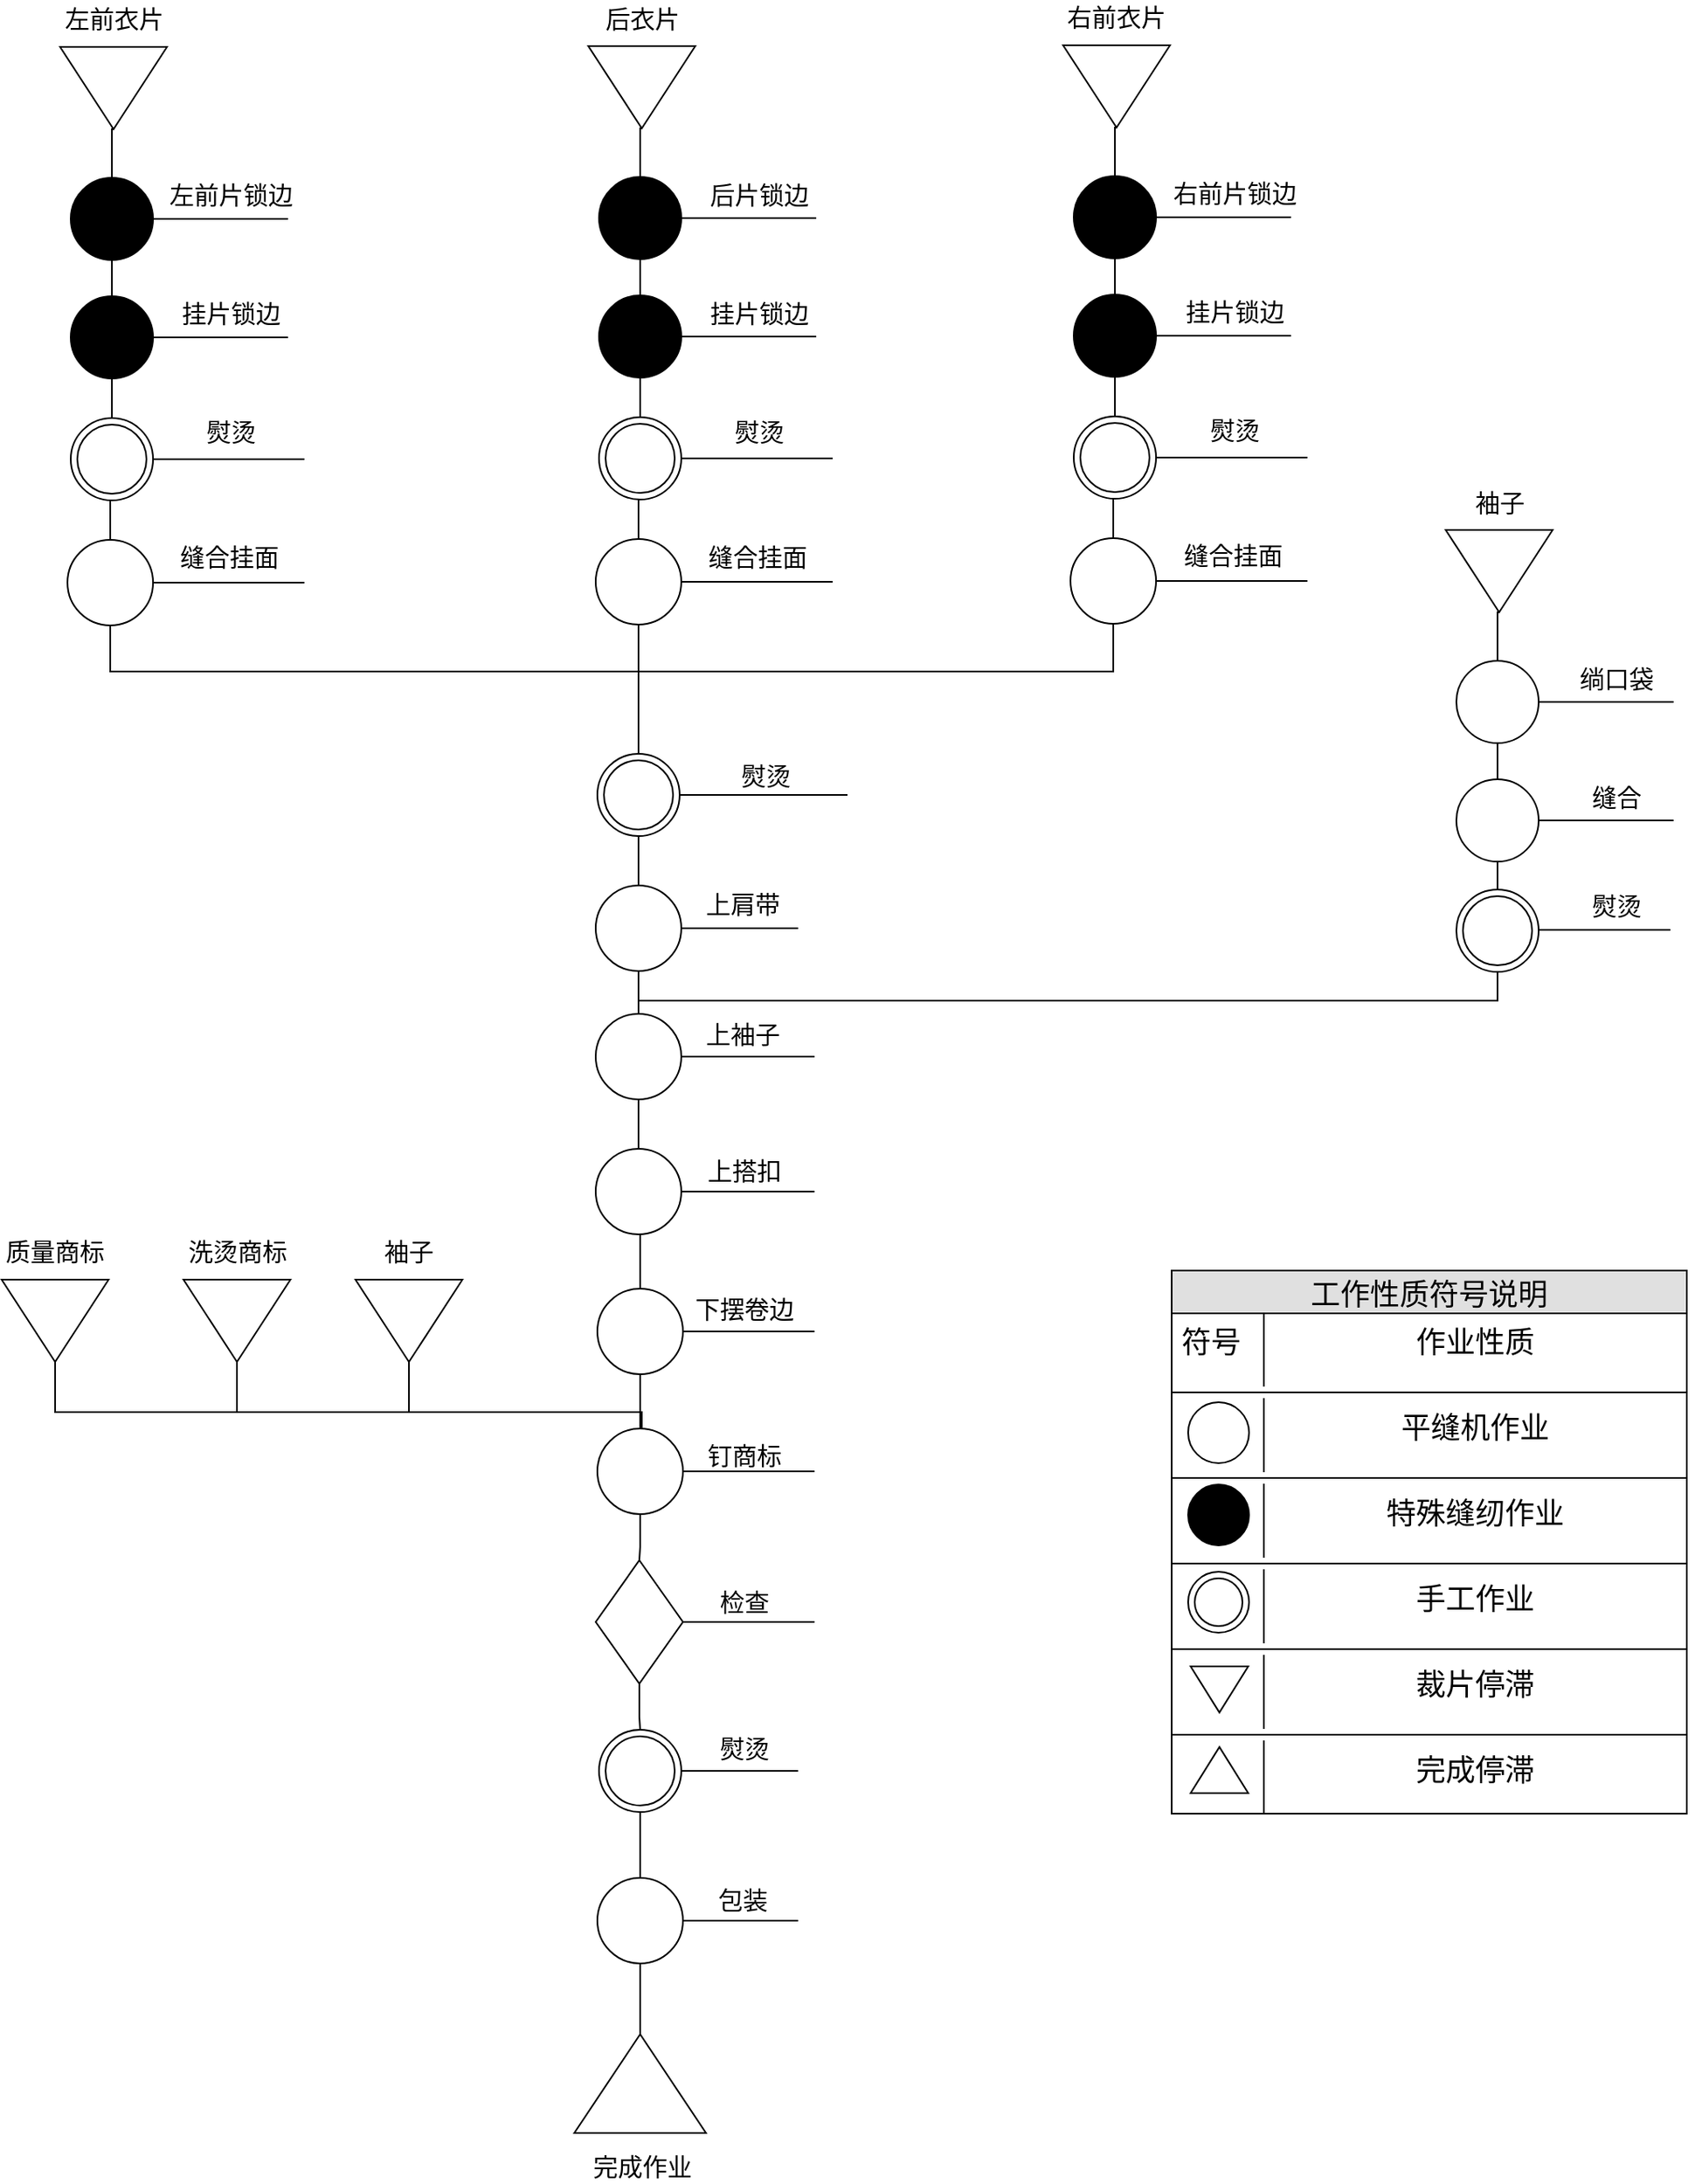 <mxfile version="10.6.7" type="github"><diagram id="kPZIARoEdfquDob2c0Zt" name="Page-1"><mxGraphModel dx="1654" dy="890" grid="1" gridSize="10" guides="1" tooltips="1" connect="1" arrows="1" fold="1" page="1" pageScale="1" pageWidth="1169" pageHeight="827" math="0" shadow="0"><root><mxCell id="0"/><mxCell id="1" parent="0"/><mxCell id="jQZZ4jsOGCv43sIaz68T-7" style="edgeStyle=orthogonalEdgeStyle;rounded=0;orthogonalLoop=1;jettySize=auto;html=1;exitX=1;exitY=0.5;exitDx=0;exitDy=0;entryX=0.5;entryY=0;entryDx=0;entryDy=0;endArrow=none;endFill=0;" parent="1" source="jQZZ4jsOGCv43sIaz68T-1" target="jQZZ4jsOGCv43sIaz68T-2" edge="1"><mxGeometry relative="1" as="geometry"/></mxCell><mxCell id="jQZZ4jsOGCv43sIaz68T-1" value="" style="triangle;whiteSpace=wrap;html=1;rotation=90;" parent="1" vertex="1"><mxGeometry x="119" y="63" width="50" height="65" as="geometry"/></mxCell><mxCell id="jQZZ4jsOGCv43sIaz68T-8" style="edgeStyle=orthogonalEdgeStyle;rounded=0;orthogonalLoop=1;jettySize=auto;html=1;entryX=0.5;entryY=0;entryDx=0;entryDy=0;endArrow=none;endFill=0;" parent="1" source="jQZZ4jsOGCv43sIaz68T-2" target="jQZZ4jsOGCv43sIaz68T-4" edge="1"><mxGeometry relative="1" as="geometry"/></mxCell><mxCell id="jQZZ4jsOGCv43sIaz68T-14" style="edgeStyle=orthogonalEdgeStyle;rounded=0;orthogonalLoop=1;jettySize=auto;html=1;endArrow=none;endFill=0;" parent="1" source="jQZZ4jsOGCv43sIaz68T-2" edge="1"><mxGeometry relative="1" as="geometry"><mxPoint x="250" y="175" as="targetPoint"/></mxGeometry></mxCell><mxCell id="jQZZ4jsOGCv43sIaz68T-2" value="" style="ellipse;whiteSpace=wrap;html=1;aspect=fixed;fillColor=#000000;" parent="1" vertex="1"><mxGeometry x="118" y="150" width="50" height="50" as="geometry"/></mxCell><mxCell id="jQZZ4jsOGCv43sIaz68T-9" style="edgeStyle=orthogonalEdgeStyle;rounded=0;orthogonalLoop=1;jettySize=auto;html=1;entryX=0.5;entryY=0;entryDx=0;entryDy=0;endArrow=none;endFill=0;" parent="1" source="jQZZ4jsOGCv43sIaz68T-4" target="jQZZ4jsOGCv43sIaz68T-5" edge="1"><mxGeometry relative="1" as="geometry"/></mxCell><mxCell id="jQZZ4jsOGCv43sIaz68T-19" style="edgeStyle=orthogonalEdgeStyle;rounded=0;orthogonalLoop=1;jettySize=auto;html=1;endArrow=none;endFill=0;" parent="1" source="jQZZ4jsOGCv43sIaz68T-4" edge="1"><mxGeometry relative="1" as="geometry"><mxPoint x="250" y="247" as="targetPoint"/></mxGeometry></mxCell><mxCell id="jQZZ4jsOGCv43sIaz68T-4" value="" style="ellipse;whiteSpace=wrap;html=1;aspect=fixed;fillColor=#000000;" parent="1" vertex="1"><mxGeometry x="118" y="222" width="50" height="50" as="geometry"/></mxCell><mxCell id="jQZZ4jsOGCv43sIaz68T-10" style="edgeStyle=orthogonalEdgeStyle;rounded=0;orthogonalLoop=1;jettySize=auto;html=1;exitX=0.5;exitY=1;exitDx=0;exitDy=0;entryX=0.5;entryY=0;entryDx=0;entryDy=0;endArrow=none;endFill=0;" parent="1" source="jQZZ4jsOGCv43sIaz68T-5" target="jQZZ4jsOGCv43sIaz68T-6" edge="1"><mxGeometry relative="1" as="geometry"/></mxCell><mxCell id="jQZZ4jsOGCv43sIaz68T-21" style="edgeStyle=orthogonalEdgeStyle;rounded=0;orthogonalLoop=1;jettySize=auto;html=1;endArrow=none;endFill=0;" parent="1" source="jQZZ4jsOGCv43sIaz68T-5" edge="1"><mxGeometry relative="1" as="geometry"><mxPoint x="260" y="321" as="targetPoint"/></mxGeometry></mxCell><mxCell id="jQZZ4jsOGCv43sIaz68T-5" value="" style="ellipse;shape=doubleEllipse;whiteSpace=wrap;html=1;aspect=fixed;fillColor=#FFFFFF;" parent="1" vertex="1"><mxGeometry x="118" y="296" width="50" height="50" as="geometry"/></mxCell><mxCell id="jQZZ4jsOGCv43sIaz68T-23" style="edgeStyle=orthogonalEdgeStyle;rounded=0;orthogonalLoop=1;jettySize=auto;html=1;endArrow=none;endFill=0;" parent="1" source="jQZZ4jsOGCv43sIaz68T-6" edge="1"><mxGeometry relative="1" as="geometry"><mxPoint x="260" y="396" as="targetPoint"/></mxGeometry></mxCell><mxCell id="FCnLoQ_ky0ZOlBeVTtiM-1" style="edgeStyle=orthogonalEdgeStyle;rounded=0;orthogonalLoop=1;jettySize=auto;html=1;entryX=0.5;entryY=0;entryDx=0;entryDy=0;endArrow=none;endFill=0;" edge="1" parent="1" source="jQZZ4jsOGCv43sIaz68T-6" target="jQZZ4jsOGCv43sIaz68T-80"><mxGeometry relative="1" as="geometry"><Array as="points"><mxPoint x="142" y="450"/><mxPoint x="463" y="450"/></Array></mxGeometry></mxCell><mxCell id="jQZZ4jsOGCv43sIaz68T-6" value="" style="ellipse;whiteSpace=wrap;html=1;aspect=fixed;fillColor=#FFFFFF;" parent="1" vertex="1"><mxGeometry x="116" y="370" width="52" height="52" as="geometry"/></mxCell><mxCell id="jQZZ4jsOGCv43sIaz68T-12" value="&lt;font style=&quot;font-size: 15px&quot;&gt;左前衣片&lt;/font&gt;" style="text;html=1;strokeColor=none;fillColor=none;align=center;verticalAlign=middle;whiteSpace=wrap;rounded=0;" parent="1" vertex="1"><mxGeometry x="110.5" y="43" width="67" height="20" as="geometry"/></mxCell><mxCell id="jQZZ4jsOGCv43sIaz68T-13" value="&lt;font style=&quot;font-size: 15px&quot;&gt;左前片锁边&lt;/font&gt;" style="text;html=1;strokeColor=none;fillColor=none;align=center;verticalAlign=middle;whiteSpace=wrap;rounded=0;fontStyle=0;horizontal=1;" parent="1" vertex="1"><mxGeometry x="169" y="150" width="93" height="20" as="geometry"/></mxCell><mxCell id="jQZZ4jsOGCv43sIaz68T-20" value="&lt;font style=&quot;font-size: 15px&quot;&gt;挂片锁边&lt;/font&gt;" style="text;html=1;strokeColor=none;fillColor=none;align=center;verticalAlign=middle;whiteSpace=wrap;rounded=0;fontStyle=0;horizontal=1;" parent="1" vertex="1"><mxGeometry x="169" y="222" width="93" height="20" as="geometry"/></mxCell><mxCell id="jQZZ4jsOGCv43sIaz68T-22" value="&lt;font style=&quot;font-size: 15px&quot;&gt;熨烫&lt;/font&gt;" style="text;html=1;strokeColor=none;fillColor=none;align=center;verticalAlign=middle;whiteSpace=wrap;rounded=0;fontStyle=0;horizontal=1;" parent="1" vertex="1"><mxGeometry x="169" y="294" width="93" height="20" as="geometry"/></mxCell><mxCell id="jQZZ4jsOGCv43sIaz68T-24" value="&lt;font style=&quot;font-size: 15px&quot;&gt;缝合挂面&lt;/font&gt;" style="text;html=1;strokeColor=none;fillColor=none;align=center;verticalAlign=middle;whiteSpace=wrap;rounded=0;fontStyle=0;horizontal=1;" parent="1" vertex="1"><mxGeometry x="168" y="370" width="93" height="20" as="geometry"/></mxCell><mxCell id="jQZZ4jsOGCv43sIaz68T-25" style="edgeStyle=orthogonalEdgeStyle;rounded=0;orthogonalLoop=1;jettySize=auto;html=1;exitX=1;exitY=0.5;exitDx=0;exitDy=0;entryX=0.5;entryY=0;entryDx=0;entryDy=0;endArrow=none;endFill=0;" parent="1" source="jQZZ4jsOGCv43sIaz68T-26" target="jQZZ4jsOGCv43sIaz68T-29" edge="1"><mxGeometry relative="1" as="geometry"/></mxCell><mxCell id="jQZZ4jsOGCv43sIaz68T-26" value="" style="triangle;whiteSpace=wrap;html=1;rotation=90;" parent="1" vertex="1"><mxGeometry x="440" y="62.5" width="50" height="65" as="geometry"/></mxCell><mxCell id="jQZZ4jsOGCv43sIaz68T-27" style="edgeStyle=orthogonalEdgeStyle;rounded=0;orthogonalLoop=1;jettySize=auto;html=1;entryX=0.5;entryY=0;entryDx=0;entryDy=0;endArrow=none;endFill=0;" parent="1" source="jQZZ4jsOGCv43sIaz68T-29" target="jQZZ4jsOGCv43sIaz68T-32" edge="1"><mxGeometry relative="1" as="geometry"/></mxCell><mxCell id="jQZZ4jsOGCv43sIaz68T-28" style="edgeStyle=orthogonalEdgeStyle;rounded=0;orthogonalLoop=1;jettySize=auto;html=1;endArrow=none;endFill=0;" parent="1" source="jQZZ4jsOGCv43sIaz68T-29" edge="1"><mxGeometry relative="1" as="geometry"><mxPoint x="571" y="174.5" as="targetPoint"/></mxGeometry></mxCell><mxCell id="jQZZ4jsOGCv43sIaz68T-29" value="" style="ellipse;whiteSpace=wrap;html=1;aspect=fixed;fillColor=#000000;" parent="1" vertex="1"><mxGeometry x="439" y="149.5" width="50" height="50" as="geometry"/></mxCell><mxCell id="jQZZ4jsOGCv43sIaz68T-30" style="edgeStyle=orthogonalEdgeStyle;rounded=0;orthogonalLoop=1;jettySize=auto;html=1;entryX=0.5;entryY=0;entryDx=0;entryDy=0;endArrow=none;endFill=0;" parent="1" source="jQZZ4jsOGCv43sIaz68T-32" target="jQZZ4jsOGCv43sIaz68T-35" edge="1"><mxGeometry relative="1" as="geometry"/></mxCell><mxCell id="jQZZ4jsOGCv43sIaz68T-31" style="edgeStyle=orthogonalEdgeStyle;rounded=0;orthogonalLoop=1;jettySize=auto;html=1;endArrow=none;endFill=0;" parent="1" source="jQZZ4jsOGCv43sIaz68T-32" edge="1"><mxGeometry relative="1" as="geometry"><mxPoint x="571" y="246.5" as="targetPoint"/></mxGeometry></mxCell><mxCell id="jQZZ4jsOGCv43sIaz68T-32" value="" style="ellipse;whiteSpace=wrap;html=1;aspect=fixed;fillColor=#000000;" parent="1" vertex="1"><mxGeometry x="439" y="221.5" width="50" height="50" as="geometry"/></mxCell><mxCell id="jQZZ4jsOGCv43sIaz68T-33" style="edgeStyle=orthogonalEdgeStyle;rounded=0;orthogonalLoop=1;jettySize=auto;html=1;exitX=0.5;exitY=1;exitDx=0;exitDy=0;entryX=0.5;entryY=0;entryDx=0;entryDy=0;endArrow=none;endFill=0;" parent="1" source="jQZZ4jsOGCv43sIaz68T-35" target="jQZZ4jsOGCv43sIaz68T-37" edge="1"><mxGeometry relative="1" as="geometry"/></mxCell><mxCell id="jQZZ4jsOGCv43sIaz68T-34" style="edgeStyle=orthogonalEdgeStyle;rounded=0;orthogonalLoop=1;jettySize=auto;html=1;endArrow=none;endFill=0;" parent="1" source="jQZZ4jsOGCv43sIaz68T-35" edge="1"><mxGeometry relative="1" as="geometry"><mxPoint x="581" y="320.5" as="targetPoint"/></mxGeometry></mxCell><mxCell id="jQZZ4jsOGCv43sIaz68T-35" value="" style="ellipse;shape=doubleEllipse;whiteSpace=wrap;html=1;aspect=fixed;fillColor=#FFFFFF;" parent="1" vertex="1"><mxGeometry x="439" y="295.5" width="50" height="50" as="geometry"/></mxCell><mxCell id="jQZZ4jsOGCv43sIaz68T-36" style="edgeStyle=orthogonalEdgeStyle;rounded=0;orthogonalLoop=1;jettySize=auto;html=1;endArrow=none;endFill=0;" parent="1" source="jQZZ4jsOGCv43sIaz68T-37" edge="1"><mxGeometry relative="1" as="geometry"><mxPoint x="581" y="395.5" as="targetPoint"/></mxGeometry></mxCell><mxCell id="jQZZ4jsOGCv43sIaz68T-92" style="edgeStyle=orthogonalEdgeStyle;rounded=0;orthogonalLoop=1;jettySize=auto;html=1;entryX=0.5;entryY=0;entryDx=0;entryDy=0;endArrow=none;endFill=0;" parent="1" source="jQZZ4jsOGCv43sIaz68T-37" target="jQZZ4jsOGCv43sIaz68T-80" edge="1"><mxGeometry relative="1" as="geometry"/></mxCell><mxCell id="jQZZ4jsOGCv43sIaz68T-37" value="" style="ellipse;whiteSpace=wrap;html=1;aspect=fixed;fillColor=#FFFFFF;" parent="1" vertex="1"><mxGeometry x="437" y="369.5" width="52" height="52" as="geometry"/></mxCell><mxCell id="jQZZ4jsOGCv43sIaz68T-38" value="&lt;font style=&quot;font-size: 15px&quot;&gt;后衣片&lt;/font&gt;" style="text;html=1;strokeColor=none;fillColor=none;align=center;verticalAlign=middle;whiteSpace=wrap;rounded=0;" parent="1" vertex="1"><mxGeometry x="431.5" y="42.5" width="67" height="20" as="geometry"/></mxCell><mxCell id="jQZZ4jsOGCv43sIaz68T-39" value="&lt;font style=&quot;font-size: 15px&quot;&gt;后片锁边&lt;/font&gt;" style="text;html=1;strokeColor=none;fillColor=none;align=center;verticalAlign=middle;whiteSpace=wrap;rounded=0;fontStyle=0;horizontal=1;" parent="1" vertex="1"><mxGeometry x="490" y="149.5" width="93" height="20" as="geometry"/></mxCell><mxCell id="jQZZ4jsOGCv43sIaz68T-40" value="&lt;font style=&quot;font-size: 15px&quot;&gt;挂片锁边&lt;/font&gt;" style="text;html=1;strokeColor=none;fillColor=none;align=center;verticalAlign=middle;whiteSpace=wrap;rounded=0;fontStyle=0;horizontal=1;" parent="1" vertex="1"><mxGeometry x="490" y="221.5" width="93" height="20" as="geometry"/></mxCell><mxCell id="jQZZ4jsOGCv43sIaz68T-41" value="&lt;font style=&quot;font-size: 15px&quot;&gt;熨烫&lt;/font&gt;" style="text;html=1;strokeColor=none;fillColor=none;align=center;verticalAlign=middle;whiteSpace=wrap;rounded=0;fontStyle=0;horizontal=1;" parent="1" vertex="1"><mxGeometry x="490" y="293.5" width="93" height="20" as="geometry"/></mxCell><mxCell id="jQZZ4jsOGCv43sIaz68T-42" value="&lt;font style=&quot;font-size: 15px&quot;&gt;缝合挂面&lt;/font&gt;" style="text;html=1;strokeColor=none;fillColor=none;align=center;verticalAlign=middle;whiteSpace=wrap;rounded=0;fontStyle=0;horizontal=1;" parent="1" vertex="1"><mxGeometry x="489" y="369.5" width="93" height="20" as="geometry"/></mxCell><mxCell id="jQZZ4jsOGCv43sIaz68T-62" style="edgeStyle=orthogonalEdgeStyle;rounded=0;orthogonalLoop=1;jettySize=auto;html=1;exitX=1;exitY=0.5;exitDx=0;exitDy=0;entryX=0.5;entryY=0;entryDx=0;entryDy=0;endArrow=none;endFill=0;" parent="1" source="jQZZ4jsOGCv43sIaz68T-63" target="jQZZ4jsOGCv43sIaz68T-66" edge="1"><mxGeometry relative="1" as="geometry"/></mxCell><mxCell id="jQZZ4jsOGCv43sIaz68T-63" value="" style="triangle;whiteSpace=wrap;html=1;rotation=90;" parent="1" vertex="1"><mxGeometry x="728.5" y="62" width="50" height="65" as="geometry"/></mxCell><mxCell id="jQZZ4jsOGCv43sIaz68T-64" style="edgeStyle=orthogonalEdgeStyle;rounded=0;orthogonalLoop=1;jettySize=auto;html=1;entryX=0.5;entryY=0;entryDx=0;entryDy=0;endArrow=none;endFill=0;" parent="1" source="jQZZ4jsOGCv43sIaz68T-66" target="jQZZ4jsOGCv43sIaz68T-69" edge="1"><mxGeometry relative="1" as="geometry"/></mxCell><mxCell id="jQZZ4jsOGCv43sIaz68T-65" style="edgeStyle=orthogonalEdgeStyle;rounded=0;orthogonalLoop=1;jettySize=auto;html=1;endArrow=none;endFill=0;" parent="1" source="jQZZ4jsOGCv43sIaz68T-66" edge="1"><mxGeometry relative="1" as="geometry"><mxPoint x="859.5" y="174" as="targetPoint"/></mxGeometry></mxCell><mxCell id="jQZZ4jsOGCv43sIaz68T-66" value="" style="ellipse;whiteSpace=wrap;html=1;aspect=fixed;fillColor=#000000;" parent="1" vertex="1"><mxGeometry x="727.5" y="149" width="50" height="50" as="geometry"/></mxCell><mxCell id="jQZZ4jsOGCv43sIaz68T-67" style="edgeStyle=orthogonalEdgeStyle;rounded=0;orthogonalLoop=1;jettySize=auto;html=1;entryX=0.5;entryY=0;entryDx=0;entryDy=0;endArrow=none;endFill=0;" parent="1" source="jQZZ4jsOGCv43sIaz68T-69" target="jQZZ4jsOGCv43sIaz68T-72" edge="1"><mxGeometry relative="1" as="geometry"/></mxCell><mxCell id="jQZZ4jsOGCv43sIaz68T-68" style="edgeStyle=orthogonalEdgeStyle;rounded=0;orthogonalLoop=1;jettySize=auto;html=1;endArrow=none;endFill=0;" parent="1" source="jQZZ4jsOGCv43sIaz68T-69" edge="1"><mxGeometry relative="1" as="geometry"><mxPoint x="859.5" y="246" as="targetPoint"/></mxGeometry></mxCell><mxCell id="jQZZ4jsOGCv43sIaz68T-69" value="" style="ellipse;whiteSpace=wrap;html=1;aspect=fixed;fillColor=#000000;" parent="1" vertex="1"><mxGeometry x="727.5" y="221" width="50" height="50" as="geometry"/></mxCell><mxCell id="jQZZ4jsOGCv43sIaz68T-70" style="edgeStyle=orthogonalEdgeStyle;rounded=0;orthogonalLoop=1;jettySize=auto;html=1;exitX=0.5;exitY=1;exitDx=0;exitDy=0;entryX=0.5;entryY=0;entryDx=0;entryDy=0;endArrow=none;endFill=0;" parent="1" source="jQZZ4jsOGCv43sIaz68T-72" target="jQZZ4jsOGCv43sIaz68T-74" edge="1"><mxGeometry relative="1" as="geometry"/></mxCell><mxCell id="jQZZ4jsOGCv43sIaz68T-71" style="edgeStyle=orthogonalEdgeStyle;rounded=0;orthogonalLoop=1;jettySize=auto;html=1;endArrow=none;endFill=0;" parent="1" source="jQZZ4jsOGCv43sIaz68T-72" edge="1"><mxGeometry relative="1" as="geometry"><mxPoint x="869.5" y="320" as="targetPoint"/></mxGeometry></mxCell><mxCell id="jQZZ4jsOGCv43sIaz68T-72" value="" style="ellipse;shape=doubleEllipse;whiteSpace=wrap;html=1;aspect=fixed;fillColor=#FFFFFF;" parent="1" vertex="1"><mxGeometry x="727.5" y="295" width="50" height="50" as="geometry"/></mxCell><mxCell id="jQZZ4jsOGCv43sIaz68T-73" style="edgeStyle=orthogonalEdgeStyle;rounded=0;orthogonalLoop=1;jettySize=auto;html=1;endArrow=none;endFill=0;" parent="1" source="jQZZ4jsOGCv43sIaz68T-74" edge="1"><mxGeometry relative="1" as="geometry"><mxPoint x="869.5" y="395" as="targetPoint"/></mxGeometry></mxCell><mxCell id="FCnLoQ_ky0ZOlBeVTtiM-2" style="edgeStyle=orthogonalEdgeStyle;rounded=0;orthogonalLoop=1;jettySize=auto;html=1;entryX=0.5;entryY=0;entryDx=0;entryDy=0;endArrow=none;endFill=0;" edge="1" parent="1" source="jQZZ4jsOGCv43sIaz68T-74" target="jQZZ4jsOGCv43sIaz68T-80"><mxGeometry relative="1" as="geometry"><Array as="points"><mxPoint x="752" y="450"/><mxPoint x="463" y="450"/></Array></mxGeometry></mxCell><mxCell id="jQZZ4jsOGCv43sIaz68T-74" value="" style="ellipse;whiteSpace=wrap;html=1;aspect=fixed;fillColor=#FFFFFF;" parent="1" vertex="1"><mxGeometry x="725.5" y="369" width="52" height="52" as="geometry"/></mxCell><mxCell id="jQZZ4jsOGCv43sIaz68T-75" value="&lt;font style=&quot;font-size: 15px&quot;&gt;右前衣片&lt;/font&gt;" style="text;html=1;strokeColor=none;fillColor=none;align=center;verticalAlign=middle;whiteSpace=wrap;rounded=0;" parent="1" vertex="1"><mxGeometry x="720" y="42" width="67" height="20" as="geometry"/></mxCell><mxCell id="jQZZ4jsOGCv43sIaz68T-76" value="&lt;font style=&quot;font-size: 15px&quot;&gt;右前片锁边&lt;/font&gt;" style="text;html=1;strokeColor=none;fillColor=none;align=center;verticalAlign=middle;whiteSpace=wrap;rounded=0;fontStyle=0;horizontal=1;" parent="1" vertex="1"><mxGeometry x="778.5" y="149" width="93" height="20" as="geometry"/></mxCell><mxCell id="jQZZ4jsOGCv43sIaz68T-77" value="&lt;font style=&quot;font-size: 15px&quot;&gt;挂片锁边&lt;/font&gt;" style="text;html=1;strokeColor=none;fillColor=none;align=center;verticalAlign=middle;whiteSpace=wrap;rounded=0;fontStyle=0;horizontal=1;" parent="1" vertex="1"><mxGeometry x="778.5" y="221" width="93" height="20" as="geometry"/></mxCell><mxCell id="jQZZ4jsOGCv43sIaz68T-78" value="&lt;font style=&quot;font-size: 15px&quot;&gt;熨烫&lt;/font&gt;" style="text;html=1;strokeColor=none;fillColor=none;align=center;verticalAlign=middle;whiteSpace=wrap;rounded=0;fontStyle=0;horizontal=1;" parent="1" vertex="1"><mxGeometry x="778.5" y="293" width="93" height="20" as="geometry"/></mxCell><mxCell id="jQZZ4jsOGCv43sIaz68T-79" value="&lt;font style=&quot;font-size: 15px&quot;&gt;缝合挂面&lt;/font&gt;" style="text;html=1;strokeColor=none;fillColor=none;align=center;verticalAlign=middle;whiteSpace=wrap;rounded=0;fontStyle=0;horizontal=1;" parent="1" vertex="1"><mxGeometry x="777.5" y="369" width="93" height="20" as="geometry"/></mxCell><mxCell id="jQZZ4jsOGCv43sIaz68T-93" style="edgeStyle=orthogonalEdgeStyle;rounded=0;orthogonalLoop=1;jettySize=auto;html=1;entryX=0.5;entryY=0;entryDx=0;entryDy=0;endArrow=none;endFill=0;" parent="1" source="jQZZ4jsOGCv43sIaz68T-80" target="jQZZ4jsOGCv43sIaz68T-81" edge="1"><mxGeometry relative="1" as="geometry"/></mxCell><mxCell id="FCnLoQ_ky0ZOlBeVTtiM-4" style="edgeStyle=orthogonalEdgeStyle;rounded=0;orthogonalLoop=1;jettySize=auto;html=1;endArrow=none;endFill=0;" edge="1" parent="1" source="jQZZ4jsOGCv43sIaz68T-80"><mxGeometry relative="1" as="geometry"><mxPoint x="590" y="525" as="targetPoint"/></mxGeometry></mxCell><mxCell id="jQZZ4jsOGCv43sIaz68T-80" value="" style="ellipse;shape=doubleEllipse;whiteSpace=wrap;html=1;aspect=fixed;fillColor=#FFFFFF;" parent="1" vertex="1"><mxGeometry x="438" y="500" width="50" height="50" as="geometry"/></mxCell><mxCell id="jQZZ4jsOGCv43sIaz68T-94" style="edgeStyle=orthogonalEdgeStyle;rounded=0;orthogonalLoop=1;jettySize=auto;html=1;entryX=0.5;entryY=0;entryDx=0;entryDy=0;endArrow=none;endFill=0;" parent="1" source="jQZZ4jsOGCv43sIaz68T-81" target="jQZZ4jsOGCv43sIaz68T-82" edge="1"><mxGeometry relative="1" as="geometry"/></mxCell><mxCell id="FCnLoQ_ky0ZOlBeVTtiM-6" style="edgeStyle=orthogonalEdgeStyle;rounded=0;orthogonalLoop=1;jettySize=auto;html=1;endArrow=none;endFill=0;" edge="1" parent="1" source="jQZZ4jsOGCv43sIaz68T-81"><mxGeometry relative="1" as="geometry"><mxPoint x="560" y="606" as="targetPoint"/></mxGeometry></mxCell><mxCell id="jQZZ4jsOGCv43sIaz68T-81" value="" style="ellipse;whiteSpace=wrap;html=1;aspect=fixed;fillColor=#FFFFFF;" parent="1" vertex="1"><mxGeometry x="437" y="580" width="52" height="52" as="geometry"/></mxCell><mxCell id="jQZZ4jsOGCv43sIaz68T-101" style="edgeStyle=orthogonalEdgeStyle;rounded=0;orthogonalLoop=1;jettySize=auto;html=1;endArrow=none;endFill=0;" parent="1" source="jQZZ4jsOGCv43sIaz68T-82" target="jQZZ4jsOGCv43sIaz68T-83" edge="1"><mxGeometry relative="1" as="geometry"/></mxCell><mxCell id="FCnLoQ_ky0ZOlBeVTtiM-8" style="edgeStyle=orthogonalEdgeStyle;rounded=0;orthogonalLoop=1;jettySize=auto;html=1;endArrow=none;endFill=0;" edge="1" parent="1" source="jQZZ4jsOGCv43sIaz68T-82"><mxGeometry relative="1" as="geometry"><mxPoint x="570" y="684" as="targetPoint"/></mxGeometry></mxCell><mxCell id="jQZZ4jsOGCv43sIaz68T-82" value="" style="ellipse;whiteSpace=wrap;html=1;aspect=fixed;fillColor=#FFFFFF;" parent="1" vertex="1"><mxGeometry x="437" y="658" width="52" height="52" as="geometry"/></mxCell><mxCell id="jQZZ4jsOGCv43sIaz68T-95" style="edgeStyle=orthogonalEdgeStyle;rounded=0;orthogonalLoop=1;jettySize=auto;html=1;entryX=0.5;entryY=0;entryDx=0;entryDy=0;endArrow=none;endFill=0;" parent="1" target="jQZZ4jsOGCv43sIaz68T-84" edge="1"><mxGeometry relative="1" as="geometry"><mxPoint x="464" y="792.0" as="sourcePoint"/></mxGeometry></mxCell><mxCell id="FCnLoQ_ky0ZOlBeVTtiM-10" style="edgeStyle=orthogonalEdgeStyle;rounded=0;orthogonalLoop=1;jettySize=auto;html=1;endArrow=none;endFill=0;" edge="1" parent="1" source="jQZZ4jsOGCv43sIaz68T-83"><mxGeometry relative="1" as="geometry"><mxPoint x="570" y="766" as="targetPoint"/></mxGeometry></mxCell><mxCell id="jQZZ4jsOGCv43sIaz68T-83" value="" style="ellipse;whiteSpace=wrap;html=1;aspect=fixed;fillColor=#FFFFFF;" parent="1" vertex="1"><mxGeometry x="437" y="740" width="52" height="52" as="geometry"/></mxCell><mxCell id="jQZZ4jsOGCv43sIaz68T-96" style="edgeStyle=orthogonalEdgeStyle;rounded=0;orthogonalLoop=1;jettySize=auto;html=1;endArrow=none;endFill=0;" parent="1" source="jQZZ4jsOGCv43sIaz68T-84" target="jQZZ4jsOGCv43sIaz68T-85" edge="1"><mxGeometry relative="1" as="geometry"/></mxCell><mxCell id="FCnLoQ_ky0ZOlBeVTtiM-12" style="edgeStyle=orthogonalEdgeStyle;rounded=0;orthogonalLoop=1;jettySize=auto;html=1;endArrow=none;endFill=0;" edge="1" parent="1" source="jQZZ4jsOGCv43sIaz68T-84"><mxGeometry relative="1" as="geometry"><mxPoint x="570" y="851" as="targetPoint"/></mxGeometry></mxCell><mxCell id="jQZZ4jsOGCv43sIaz68T-84" value="" style="ellipse;whiteSpace=wrap;html=1;aspect=fixed;fillColor=#FFFFFF;" parent="1" vertex="1"><mxGeometry x="438" y="825" width="52" height="52" as="geometry"/></mxCell><mxCell id="jQZZ4jsOGCv43sIaz68T-97" style="edgeStyle=orthogonalEdgeStyle;rounded=0;orthogonalLoop=1;jettySize=auto;html=1;endArrow=none;endFill=0;entryX=0.5;entryY=0;entryDx=0;entryDy=0;" parent="1" source="jQZZ4jsOGCv43sIaz68T-85" edge="1" target="jQZZ4jsOGCv43sIaz68T-86"><mxGeometry relative="1" as="geometry"><mxPoint x="464" y="990.708" as="targetPoint"/></mxGeometry></mxCell><mxCell id="FCnLoQ_ky0ZOlBeVTtiM-14" style="edgeStyle=orthogonalEdgeStyle;rounded=0;orthogonalLoop=1;jettySize=auto;html=1;endArrow=none;endFill=0;" edge="1" parent="1" source="jQZZ4jsOGCv43sIaz68T-85"><mxGeometry relative="1" as="geometry"><mxPoint x="570" y="936" as="targetPoint"/></mxGeometry></mxCell><mxCell id="jQZZ4jsOGCv43sIaz68T-85" value="" style="ellipse;whiteSpace=wrap;html=1;aspect=fixed;fillColor=#FFFFFF;" parent="1" vertex="1"><mxGeometry x="438" y="910" width="52" height="52" as="geometry"/></mxCell><mxCell id="jQZZ4jsOGCv43sIaz68T-98" style="edgeStyle=orthogonalEdgeStyle;rounded=0;orthogonalLoop=1;jettySize=auto;html=1;entryX=0.5;entryY=0;entryDx=0;entryDy=0;endArrow=none;endFill=0;" parent="1" source="jQZZ4jsOGCv43sIaz68T-86" target="jQZZ4jsOGCv43sIaz68T-88" edge="1"><mxGeometry relative="1" as="geometry"/></mxCell><mxCell id="FCnLoQ_ky0ZOlBeVTtiM-16" style="edgeStyle=orthogonalEdgeStyle;rounded=0;orthogonalLoop=1;jettySize=auto;html=1;endArrow=none;endFill=0;" edge="1" parent="1" source="jQZZ4jsOGCv43sIaz68T-86"><mxGeometry relative="1" as="geometry"><mxPoint x="570" y="1027.5" as="targetPoint"/></mxGeometry></mxCell><mxCell id="jQZZ4jsOGCv43sIaz68T-86" value="" style="rhombus;whiteSpace=wrap;html=1;strokeColor=#000000;fillColor=#FFFFFF;" parent="1" vertex="1"><mxGeometry x="437" y="990" width="53" height="75" as="geometry"/></mxCell><mxCell id="jQZZ4jsOGCv43sIaz68T-105" style="edgeStyle=orthogonalEdgeStyle;rounded=0;orthogonalLoop=1;jettySize=auto;html=1;endArrow=none;endFill=0;" parent="1" source="jQZZ4jsOGCv43sIaz68T-88" target="jQZZ4jsOGCv43sIaz68T-89" edge="1"><mxGeometry relative="1" as="geometry"/></mxCell><mxCell id="FCnLoQ_ky0ZOlBeVTtiM-18" style="edgeStyle=orthogonalEdgeStyle;rounded=0;orthogonalLoop=1;jettySize=auto;html=1;endArrow=none;endFill=0;" edge="1" parent="1" source="jQZZ4jsOGCv43sIaz68T-88"><mxGeometry relative="1" as="geometry"><mxPoint x="560" y="1118" as="targetPoint"/></mxGeometry></mxCell><mxCell id="jQZZ4jsOGCv43sIaz68T-88" value="" style="ellipse;shape=doubleEllipse;whiteSpace=wrap;html=1;aspect=fixed;fillColor=#FFFFFF;" parent="1" vertex="1"><mxGeometry x="439" y="1093" width="50" height="50" as="geometry"/></mxCell><mxCell id="jQZZ4jsOGCv43sIaz68T-106" style="edgeStyle=orthogonalEdgeStyle;rounded=0;orthogonalLoop=1;jettySize=auto;html=1;endArrow=none;endFill=0;" parent="1" source="jQZZ4jsOGCv43sIaz68T-89" target="jQZZ4jsOGCv43sIaz68T-90" edge="1"><mxGeometry relative="1" as="geometry"/></mxCell><mxCell id="FCnLoQ_ky0ZOlBeVTtiM-22" style="edgeStyle=orthogonalEdgeStyle;rounded=0;orthogonalLoop=1;jettySize=auto;html=1;endArrow=none;endFill=0;" edge="1" parent="1" source="jQZZ4jsOGCv43sIaz68T-89"><mxGeometry relative="1" as="geometry"><mxPoint x="560" y="1209" as="targetPoint"/></mxGeometry></mxCell><mxCell id="jQZZ4jsOGCv43sIaz68T-89" value="" style="ellipse;whiteSpace=wrap;html=1;aspect=fixed;fillColor=#FFFFFF;" parent="1" vertex="1"><mxGeometry x="438" y="1183" width="52" height="52" as="geometry"/></mxCell><mxCell id="jQZZ4jsOGCv43sIaz68T-90" value="" style="triangle;whiteSpace=wrap;html=1;strokeColor=#000000;fillColor=#FFFFFF;rotation=-90;" parent="1" vertex="1"><mxGeometry x="434" y="1268" width="60" height="80" as="geometry"/></mxCell><mxCell id="FCnLoQ_ky0ZOlBeVTtiM-5" value="&lt;font style=&quot;font-size: 15px&quot;&gt;熨烫&lt;/font&gt;" style="text;html=1;strokeColor=none;fillColor=none;align=center;verticalAlign=middle;whiteSpace=wrap;rounded=0;fontStyle=0;horizontal=1;" vertex="1" parent="1"><mxGeometry x="494" y="503" width="93" height="20" as="geometry"/></mxCell><mxCell id="FCnLoQ_ky0ZOlBeVTtiM-7" value="&lt;font style=&quot;font-size: 15px&quot;&gt;上肩带&lt;/font&gt;" style="text;html=1;strokeColor=none;fillColor=none;align=center;verticalAlign=middle;whiteSpace=wrap;rounded=0;fontStyle=0;horizontal=1;" vertex="1" parent="1"><mxGeometry x="480" y="581" width="93" height="20" as="geometry"/></mxCell><mxCell id="FCnLoQ_ky0ZOlBeVTtiM-9" value="&lt;font style=&quot;font-size: 15px&quot;&gt;上袖子&lt;/font&gt;" style="text;html=1;strokeColor=none;fillColor=none;align=center;verticalAlign=middle;whiteSpace=wrap;rounded=0;fontStyle=0;horizontal=1;" vertex="1" parent="1"><mxGeometry x="480" y="660" width="93" height="20" as="geometry"/></mxCell><mxCell id="FCnLoQ_ky0ZOlBeVTtiM-11" value="&lt;font style=&quot;font-size: 15px&quot;&gt;上搭扣&lt;/font&gt;" style="text;html=1;strokeColor=none;fillColor=none;align=center;verticalAlign=middle;whiteSpace=wrap;rounded=0;fontStyle=0;horizontal=1;" vertex="1" parent="1"><mxGeometry x="481" y="742.5" width="93" height="20" as="geometry"/></mxCell><mxCell id="FCnLoQ_ky0ZOlBeVTtiM-13" value="&lt;font style=&quot;font-size: 15px&quot;&gt;下摆卷边&lt;/font&gt;" style="text;html=1;strokeColor=none;fillColor=none;align=center;verticalAlign=middle;whiteSpace=wrap;rounded=0;fontStyle=0;horizontal=1;" vertex="1" parent="1"><mxGeometry x="481" y="826.5" width="93" height="20" as="geometry"/></mxCell><mxCell id="FCnLoQ_ky0ZOlBeVTtiM-15" value="&lt;font style=&quot;font-size: 15px&quot;&gt;钉商标&lt;/font&gt;" style="text;html=1;strokeColor=none;fillColor=none;align=center;verticalAlign=middle;whiteSpace=wrap;rounded=0;fontStyle=0;horizontal=1;" vertex="1" parent="1"><mxGeometry x="481" y="916" width="93" height="20" as="geometry"/></mxCell><mxCell id="FCnLoQ_ky0ZOlBeVTtiM-17" value="&lt;font style=&quot;font-size: 15px&quot;&gt;检查&lt;/font&gt;" style="text;html=1;strokeColor=none;fillColor=none;align=center;verticalAlign=middle;whiteSpace=wrap;rounded=0;fontStyle=0;horizontal=1;" vertex="1" parent="1"><mxGeometry x="481" y="1004.5" width="93" height="20" as="geometry"/></mxCell><mxCell id="FCnLoQ_ky0ZOlBeVTtiM-19" value="&lt;span style=&quot;font-size: 15px&quot;&gt;熨烫&lt;/span&gt;" style="text;html=1;strokeColor=none;fillColor=none;align=center;verticalAlign=middle;whiteSpace=wrap;rounded=0;fontStyle=0;horizontal=1;" vertex="1" parent="1"><mxGeometry x="481" y="1094" width="93" height="20" as="geometry"/></mxCell><mxCell id="FCnLoQ_ky0ZOlBeVTtiM-23" value="&lt;span style=&quot;font-size: 15px&quot;&gt;包装&lt;/span&gt;" style="text;html=1;strokeColor=none;fillColor=none;align=center;verticalAlign=middle;whiteSpace=wrap;rounded=0;fontStyle=0;horizontal=1;" vertex="1" parent="1"><mxGeometry x="480" y="1186" width="93" height="20" as="geometry"/></mxCell><mxCell id="FCnLoQ_ky0ZOlBeVTtiM-24" value="&lt;span style=&quot;font-size: 15px&quot;&gt;完成作业&lt;/span&gt;" style="text;html=1;strokeColor=none;fillColor=none;align=center;verticalAlign=middle;whiteSpace=wrap;rounded=0;fontStyle=0;horizontal=1;" vertex="1" parent="1"><mxGeometry x="418.5" y="1348" width="93" height="20" as="geometry"/></mxCell><mxCell id="FCnLoQ_ky0ZOlBeVTtiM-25" style="edgeStyle=orthogonalEdgeStyle;rounded=0;orthogonalLoop=1;jettySize=auto;html=1;exitX=1;exitY=0.5;exitDx=0;exitDy=0;entryX=0.5;entryY=0;entryDx=0;entryDy=0;endArrow=none;endFill=0;" edge="1" parent="1" source="FCnLoQ_ky0ZOlBeVTtiM-26" target="FCnLoQ_ky0ZOlBeVTtiM-29"><mxGeometry relative="1" as="geometry"/></mxCell><mxCell id="FCnLoQ_ky0ZOlBeVTtiM-26" value="" style="triangle;whiteSpace=wrap;html=1;rotation=90;" vertex="1" parent="1"><mxGeometry x="961" y="356.5" width="50" height="65" as="geometry"/></mxCell><mxCell id="FCnLoQ_ky0ZOlBeVTtiM-27" style="edgeStyle=orthogonalEdgeStyle;rounded=0;orthogonalLoop=1;jettySize=auto;html=1;entryX=0.5;entryY=0;entryDx=0;entryDy=0;endArrow=none;endFill=0;" edge="1" parent="1" source="FCnLoQ_ky0ZOlBeVTtiM-29" target="FCnLoQ_ky0ZOlBeVTtiM-31"><mxGeometry relative="1" as="geometry"/></mxCell><mxCell id="FCnLoQ_ky0ZOlBeVTtiM-28" style="edgeStyle=orthogonalEdgeStyle;rounded=0;orthogonalLoop=1;jettySize=auto;html=1;endArrow=none;endFill=0;" edge="1" parent="1" source="FCnLoQ_ky0ZOlBeVTtiM-29"><mxGeometry relative="1" as="geometry"><mxPoint x="1092" y="468.5" as="targetPoint"/></mxGeometry></mxCell><mxCell id="FCnLoQ_ky0ZOlBeVTtiM-29" value="" style="ellipse;whiteSpace=wrap;html=1;aspect=fixed;fillColor=#FFFFFF;" vertex="1" parent="1"><mxGeometry x="960" y="443.5" width="50" height="50" as="geometry"/></mxCell><mxCell id="FCnLoQ_ky0ZOlBeVTtiM-30" style="edgeStyle=orthogonalEdgeStyle;rounded=0;orthogonalLoop=1;jettySize=auto;html=1;endArrow=none;endFill=0;" edge="1" parent="1" source="FCnLoQ_ky0ZOlBeVTtiM-31"><mxGeometry relative="1" as="geometry"><mxPoint x="1092" y="540.5" as="targetPoint"/></mxGeometry></mxCell><mxCell id="FCnLoQ_ky0ZOlBeVTtiM-40" style="edgeStyle=orthogonalEdgeStyle;rounded=0;orthogonalLoop=1;jettySize=auto;html=1;endArrow=none;endFill=0;" edge="1" parent="1" source="FCnLoQ_ky0ZOlBeVTtiM-31" target="FCnLoQ_ky0ZOlBeVTtiM-35"><mxGeometry relative="1" as="geometry"/></mxCell><mxCell id="FCnLoQ_ky0ZOlBeVTtiM-31" value="" style="ellipse;whiteSpace=wrap;html=1;aspect=fixed;fillColor=#FFFFFF;" vertex="1" parent="1"><mxGeometry x="960" y="515.5" width="50" height="50" as="geometry"/></mxCell><mxCell id="FCnLoQ_ky0ZOlBeVTtiM-32" value="&lt;font style=&quot;font-size: 15px&quot;&gt;袖子&lt;/font&gt;" style="text;html=1;strokeColor=none;fillColor=none;align=center;verticalAlign=middle;whiteSpace=wrap;rounded=0;" vertex="1" parent="1"><mxGeometry x="952.5" y="336.5" width="67" height="20" as="geometry"/></mxCell><mxCell id="FCnLoQ_ky0ZOlBeVTtiM-33" value="&lt;font style=&quot;font-size: 15px&quot;&gt;绱口袋&lt;/font&gt;" style="text;html=1;strokeColor=none;fillColor=none;align=center;verticalAlign=middle;whiteSpace=wrap;rounded=0;fontStyle=0;horizontal=1;" vertex="1" parent="1"><mxGeometry x="1011" y="443.5" width="93" height="20" as="geometry"/></mxCell><mxCell id="FCnLoQ_ky0ZOlBeVTtiM-34" value="&lt;font style=&quot;font-size: 15px&quot;&gt;缝合&lt;/font&gt;" style="text;html=1;strokeColor=none;fillColor=none;align=center;verticalAlign=middle;whiteSpace=wrap;rounded=0;fontStyle=0;horizontal=1;" vertex="1" parent="1"><mxGeometry x="1011" y="515.5" width="93" height="20" as="geometry"/></mxCell><mxCell id="FCnLoQ_ky0ZOlBeVTtiM-38" style="edgeStyle=orthogonalEdgeStyle;rounded=0;orthogonalLoop=1;jettySize=auto;html=1;endArrow=none;endFill=0;" edge="1" parent="1" source="FCnLoQ_ky0ZOlBeVTtiM-35"><mxGeometry relative="1" as="geometry"><mxPoint x="1090" y="607" as="targetPoint"/></mxGeometry></mxCell><mxCell id="FCnLoQ_ky0ZOlBeVTtiM-41" style="edgeStyle=orthogonalEdgeStyle;rounded=0;orthogonalLoop=1;jettySize=auto;html=1;endArrow=none;endFill=0;" edge="1" parent="1" source="FCnLoQ_ky0ZOlBeVTtiM-35" target="jQZZ4jsOGCv43sIaz68T-82"><mxGeometry relative="1" as="geometry"><Array as="points"><mxPoint x="985" y="650"/><mxPoint x="463" y="650"/></Array></mxGeometry></mxCell><mxCell id="FCnLoQ_ky0ZOlBeVTtiM-35" value="" style="ellipse;shape=doubleEllipse;whiteSpace=wrap;html=1;aspect=fixed;fillColor=#FFFFFF;" vertex="1" parent="1"><mxGeometry x="960" y="582.5" width="50" height="50" as="geometry"/></mxCell><mxCell id="FCnLoQ_ky0ZOlBeVTtiM-39" value="&lt;span style=&quot;font-size: 15px&quot;&gt;熨烫&lt;/span&gt;" style="text;html=1;strokeColor=none;fillColor=none;align=center;verticalAlign=middle;whiteSpace=wrap;rounded=0;fontStyle=0;horizontal=1;" vertex="1" parent="1"><mxGeometry x="1011" y="582" width="93" height="20" as="geometry"/></mxCell><mxCell id="FCnLoQ_ky0ZOlBeVTtiM-50" style="edgeStyle=orthogonalEdgeStyle;rounded=0;orthogonalLoop=1;jettySize=auto;html=1;entryX=0.5;entryY=0;entryDx=0;entryDy=0;endArrow=none;endFill=0;" edge="1" parent="1" source="FCnLoQ_ky0ZOlBeVTtiM-42" target="jQZZ4jsOGCv43sIaz68T-85"><mxGeometry relative="1" as="geometry"><Array as="points"><mxPoint x="323" y="900"/><mxPoint x="465" y="900"/></Array></mxGeometry></mxCell><mxCell id="FCnLoQ_ky0ZOlBeVTtiM-42" value="" style="triangle;whiteSpace=wrap;html=1;rotation=90;" vertex="1" parent="1"><mxGeometry x="298.5" y="812" width="50" height="65" as="geometry"/></mxCell><mxCell id="FCnLoQ_ky0ZOlBeVTtiM-43" value="&lt;font style=&quot;font-size: 15px&quot;&gt;袖子&lt;/font&gt;" style="text;html=1;strokeColor=none;fillColor=none;align=center;verticalAlign=middle;whiteSpace=wrap;rounded=0;" vertex="1" parent="1"><mxGeometry x="290" y="792" width="67" height="20" as="geometry"/></mxCell><mxCell id="FCnLoQ_ky0ZOlBeVTtiM-51" style="edgeStyle=orthogonalEdgeStyle;rounded=0;orthogonalLoop=1;jettySize=auto;html=1;entryX=0.5;entryY=0;entryDx=0;entryDy=0;endArrow=none;endFill=0;" edge="1" parent="1" source="FCnLoQ_ky0ZOlBeVTtiM-44" target="jQZZ4jsOGCv43sIaz68T-85"><mxGeometry relative="1" as="geometry"><Array as="points"><mxPoint x="219" y="900"/><mxPoint x="465" y="900"/></Array></mxGeometry></mxCell><mxCell id="FCnLoQ_ky0ZOlBeVTtiM-44" value="" style="triangle;whiteSpace=wrap;html=1;rotation=90;" vertex="1" parent="1"><mxGeometry x="194" y="812" width="50" height="65" as="geometry"/></mxCell><mxCell id="FCnLoQ_ky0ZOlBeVTtiM-45" value="&lt;span style=&quot;font-size: 15px&quot;&gt;洗烫商标&lt;/span&gt;" style="text;html=1;strokeColor=none;fillColor=none;align=center;verticalAlign=middle;whiteSpace=wrap;rounded=0;" vertex="1" parent="1"><mxGeometry x="185.5" y="792" width="67" height="20" as="geometry"/></mxCell><mxCell id="FCnLoQ_ky0ZOlBeVTtiM-52" style="edgeStyle=orthogonalEdgeStyle;rounded=0;orthogonalLoop=1;jettySize=auto;html=1;entryX=0.5;entryY=0;entryDx=0;entryDy=0;endArrow=none;endFill=0;" edge="1" parent="1" source="FCnLoQ_ky0ZOlBeVTtiM-48" target="jQZZ4jsOGCv43sIaz68T-85"><mxGeometry relative="1" as="geometry"><Array as="points"><mxPoint x="109" y="900"/><mxPoint x="465" y="900"/></Array></mxGeometry></mxCell><mxCell id="FCnLoQ_ky0ZOlBeVTtiM-48" value="" style="triangle;whiteSpace=wrap;html=1;rotation=90;" vertex="1" parent="1"><mxGeometry x="83.5" y="812" width="50" height="65" as="geometry"/></mxCell><mxCell id="FCnLoQ_ky0ZOlBeVTtiM-49" value="&lt;span style=&quot;font-size: 15px&quot;&gt;质量商标&lt;/span&gt;" style="text;html=1;strokeColor=none;fillColor=none;align=center;verticalAlign=middle;whiteSpace=wrap;rounded=0;" vertex="1" parent="1"><mxGeometry x="75" y="792" width="67" height="20" as="geometry"/></mxCell><mxCell id="FCnLoQ_ky0ZOlBeVTtiM-54" value="工作性质符号说明" style="swimlane;fontStyle=0;childLayout=stackLayout;horizontal=1;startSize=26;fillColor=#e0e0e0;horizontalStack=0;resizeParent=1;resizeParentMax=0;resizeLast=0;collapsible=1;marginBottom=0;swimlaneFillColor=#ffffff;align=center;fontSize=18;" vertex="1" parent="1"><mxGeometry x="787" y="814" width="313" height="330" as="geometry"/></mxCell><mxCell id="FCnLoQ_ky0ZOlBeVTtiM-59" value="作业性质" style="shape=partialRectangle;top=0;left=0;right=0;bottom=0;align=center;verticalAlign=top;fillColor=none;spacingLeft=60;spacingRight=4;overflow=hidden;rotatable=0;points=[[0,0.5],[1,0.5]];portConstraint=eastwest;dropTarget=0;fontSize=18;strokeColor=none;" vertex="1" parent="FCnLoQ_ky0ZOlBeVTtiM-54"><mxGeometry y="26" width="313" height="44" as="geometry"/></mxCell><mxCell id="FCnLoQ_ky0ZOlBeVTtiM-60" value="符号" style="shape=partialRectangle;top=0;left=0;bottom=0;fillColor=none;align=left;verticalAlign=top;spacingLeft=4;spacingRight=4;overflow=hidden;rotatable=0;points=[];portConstraint=eastwest;part=1;fontSize=18;" vertex="1" connectable="0" parent="FCnLoQ_ky0ZOlBeVTtiM-59"><mxGeometry width="56" height="44" as="geometry"/></mxCell><mxCell id="FCnLoQ_ky0ZOlBeVTtiM-67" value="" style="line;strokeWidth=1;fillColor=none;align=left;verticalAlign=middle;spacingTop=-1;spacingLeft=3;spacingRight=3;rotatable=0;labelPosition=right;points=[];portConstraint=eastwest;fontSize=12;" vertex="1" parent="FCnLoQ_ky0ZOlBeVTtiM-54"><mxGeometry y="70" width="313" height="8" as="geometry"/></mxCell><mxCell id="FCnLoQ_ky0ZOlBeVTtiM-65" value="平缝机作业" style="shape=partialRectangle;top=0;left=0;right=0;bottom=0;align=center;verticalAlign=top;fillColor=none;spacingLeft=60;spacingRight=4;overflow=hidden;rotatable=0;points=[[0,0.5],[1,0.5]];portConstraint=eastwest;dropTarget=0;fontSize=18;" vertex="1" parent="FCnLoQ_ky0ZOlBeVTtiM-54"><mxGeometry y="78" width="313" height="44" as="geometry"/></mxCell><mxCell id="FCnLoQ_ky0ZOlBeVTtiM-66" value="" style="shape=partialRectangle;top=0;left=0;bottom=0;fillColor=none;align=left;verticalAlign=top;spacingLeft=4;spacingRight=4;overflow=hidden;rotatable=0;points=[];portConstraint=eastwest;part=1;fontSize=18;" vertex="1" connectable="0" parent="FCnLoQ_ky0ZOlBeVTtiM-65"><mxGeometry width="56" height="44" as="geometry"/></mxCell><mxCell id="FCnLoQ_ky0ZOlBeVTtiM-70" value="" style="line;strokeWidth=1;fillColor=none;align=left;verticalAlign=middle;spacingTop=-1;spacingLeft=3;spacingRight=3;rotatable=0;labelPosition=right;points=[];portConstraint=eastwest;fontSize=12;" vertex="1" parent="FCnLoQ_ky0ZOlBeVTtiM-54"><mxGeometry y="122" width="313" height="8" as="geometry"/></mxCell><mxCell id="FCnLoQ_ky0ZOlBeVTtiM-63" value="特殊缝纫作业" style="shape=partialRectangle;top=0;left=0;right=0;bottom=0;align=center;verticalAlign=top;fillColor=none;spacingLeft=60;spacingRight=4;overflow=hidden;rotatable=0;points=[[0,0.5],[1,0.5]];portConstraint=eastwest;dropTarget=0;fontSize=18;strokeColor=#000000;" vertex="1" parent="FCnLoQ_ky0ZOlBeVTtiM-54"><mxGeometry y="130" width="313" height="44" as="geometry"/></mxCell><mxCell id="FCnLoQ_ky0ZOlBeVTtiM-64" value="" style="shape=partialRectangle;top=0;left=0;bottom=0;fillColor=none;align=left;verticalAlign=top;spacingLeft=4;spacingRight=4;overflow=hidden;rotatable=0;points=[];portConstraint=eastwest;part=1;fontSize=18;" vertex="1" connectable="0" parent="FCnLoQ_ky0ZOlBeVTtiM-63"><mxGeometry width="56" height="44" as="geometry"/></mxCell><mxCell id="FCnLoQ_ky0ZOlBeVTtiM-76" value="" style="line;strokeWidth=1;fillColor=none;align=left;verticalAlign=middle;spacingTop=-1;spacingLeft=3;spacingRight=3;rotatable=0;labelPosition=right;points=[];portConstraint=eastwest;fontSize=12;" vertex="1" parent="FCnLoQ_ky0ZOlBeVTtiM-54"><mxGeometry y="174" width="313" height="8" as="geometry"/></mxCell><mxCell id="FCnLoQ_ky0ZOlBeVTtiM-74" value="手工作业" style="shape=partialRectangle;top=0;left=0;right=0;bottom=0;align=center;verticalAlign=top;fillColor=none;spacingLeft=60;spacingRight=4;overflow=hidden;rotatable=0;points=[[0,0.5],[1,0.5]];portConstraint=eastwest;dropTarget=0;fontSize=18;strokeColor=#000000;" vertex="1" parent="FCnLoQ_ky0ZOlBeVTtiM-54"><mxGeometry y="182" width="313" height="44" as="geometry"/></mxCell><mxCell id="FCnLoQ_ky0ZOlBeVTtiM-75" value="" style="shape=partialRectangle;top=0;left=0;bottom=0;fillColor=none;align=left;verticalAlign=top;spacingLeft=4;spacingRight=4;overflow=hidden;rotatable=0;points=[];portConstraint=eastwest;part=1;fontSize=18;" vertex="1" connectable="0" parent="FCnLoQ_ky0ZOlBeVTtiM-74"><mxGeometry width="56" height="44" as="geometry"/></mxCell><mxCell id="FCnLoQ_ky0ZOlBeVTtiM-80" value="" style="line;strokeWidth=1;fillColor=none;align=left;verticalAlign=middle;spacingTop=-1;spacingLeft=3;spacingRight=3;rotatable=0;labelPosition=right;points=[];portConstraint=eastwest;fontSize=12;" vertex="1" parent="FCnLoQ_ky0ZOlBeVTtiM-54"><mxGeometry y="226" width="313" height="8" as="geometry"/></mxCell><mxCell id="FCnLoQ_ky0ZOlBeVTtiM-78" value="裁片停滞" style="shape=partialRectangle;top=0;left=0;right=0;bottom=0;align=center;verticalAlign=top;fillColor=none;spacingLeft=60;spacingRight=4;overflow=hidden;rotatable=0;points=[[0,0.5],[1,0.5]];portConstraint=eastwest;dropTarget=0;fontSize=18;strokeColor=#000000;" vertex="1" parent="FCnLoQ_ky0ZOlBeVTtiM-54"><mxGeometry y="234" width="313" height="44" as="geometry"/></mxCell><mxCell id="FCnLoQ_ky0ZOlBeVTtiM-79" value="" style="shape=partialRectangle;top=0;left=0;bottom=0;fillColor=none;align=left;verticalAlign=top;spacingLeft=4;spacingRight=4;overflow=hidden;rotatable=0;points=[];portConstraint=eastwest;part=1;fontSize=18;" vertex="1" connectable="0" parent="FCnLoQ_ky0ZOlBeVTtiM-78"><mxGeometry width="56" height="44" as="geometry"/></mxCell><mxCell id="FCnLoQ_ky0ZOlBeVTtiM-84" value="" style="line;strokeWidth=1;fillColor=none;align=left;verticalAlign=middle;spacingTop=-1;spacingLeft=3;spacingRight=3;rotatable=0;labelPosition=right;points=[];portConstraint=eastwest;fontSize=12;" vertex="1" parent="FCnLoQ_ky0ZOlBeVTtiM-54"><mxGeometry y="278" width="313" height="8" as="geometry"/></mxCell><mxCell id="FCnLoQ_ky0ZOlBeVTtiM-82" value="完成停滞" style="shape=partialRectangle;top=0;left=0;right=0;bottom=0;align=center;verticalAlign=top;fillColor=none;spacingLeft=60;spacingRight=4;overflow=hidden;rotatable=0;points=[[0,0.5],[1,0.5]];portConstraint=eastwest;dropTarget=0;fontSize=18;strokeColor=#000000;" vertex="1" parent="FCnLoQ_ky0ZOlBeVTtiM-54"><mxGeometry y="286" width="313" height="44" as="geometry"/></mxCell><mxCell id="FCnLoQ_ky0ZOlBeVTtiM-83" value="" style="shape=partialRectangle;top=0;left=0;bottom=0;fillColor=none;align=left;verticalAlign=top;spacingLeft=4;spacingRight=4;overflow=hidden;rotatable=0;points=[];portConstraint=eastwest;part=1;fontSize=18;" vertex="1" connectable="0" parent="FCnLoQ_ky0ZOlBeVTtiM-82"><mxGeometry width="56" height="44" as="geometry"/></mxCell><mxCell id="FCnLoQ_ky0ZOlBeVTtiM-69" value="" style="ellipse;whiteSpace=wrap;html=1;aspect=fixed;strokeColor=#000000;fillColor=none;fontSize=18;" vertex="1" parent="1"><mxGeometry x="797" y="894" width="37" height="37" as="geometry"/></mxCell><mxCell id="FCnLoQ_ky0ZOlBeVTtiM-71" value="" style="ellipse;whiteSpace=wrap;html=1;aspect=fixed;strokeColor=#000000;fillColor=#000000;fontSize=18;" vertex="1" parent="1"><mxGeometry x="797" y="944" width="37" height="37" as="geometry"/></mxCell><mxCell id="FCnLoQ_ky0ZOlBeVTtiM-77" value="" style="ellipse;shape=doubleEllipse;whiteSpace=wrap;html=1;aspect=fixed;fillColor=#FFFFFF;" vertex="1" parent="1"><mxGeometry x="797" y="997" width="37" height="37" as="geometry"/></mxCell><mxCell id="FCnLoQ_ky0ZOlBeVTtiM-81" value="" style="triangle;whiteSpace=wrap;html=1;rotation=90;" vertex="1" parent="1"><mxGeometry x="802" y="1051" width="28" height="35" as="geometry"/></mxCell><mxCell id="FCnLoQ_ky0ZOlBeVTtiM-85" value="" style="triangle;whiteSpace=wrap;html=1;rotation=-90;" vertex="1" parent="1"><mxGeometry x="802" y="1100" width="28" height="35" as="geometry"/></mxCell></root></mxGraphModel></diagram></mxfile>